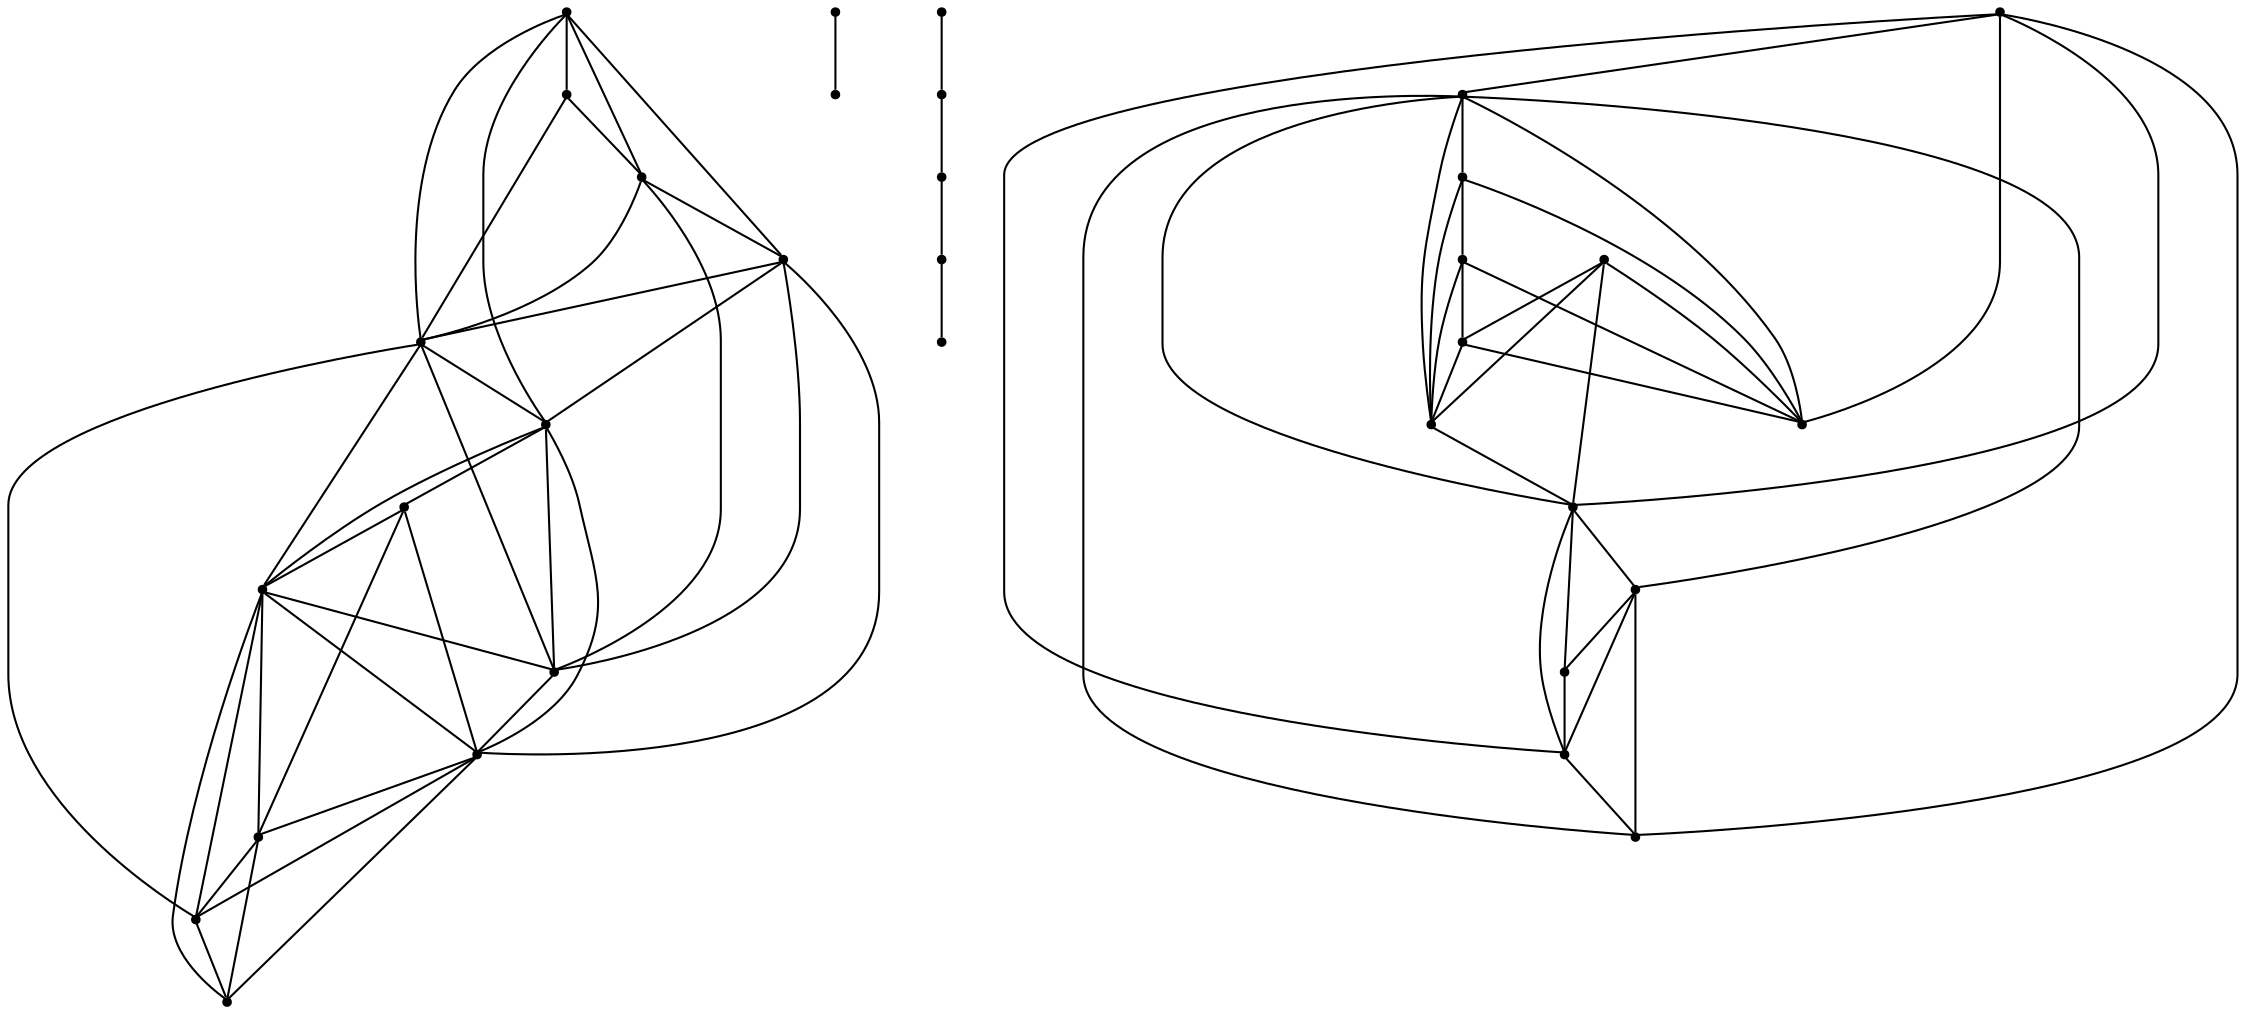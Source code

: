 graph {
  node [shape=point,comment="{\"directed\":false,\"doi\":\"10.4230/LIPIcs.GD.2024.35\",\"figure\":\"1\"}"]

  v0 [pos="1577.6528985639497,2602.208795422644"]
  v1 [pos="1340.5363263024042,2472.6875809050507"]
  v2 [pos="1544.7418158019448,2602.208795422644"]
  v3 [pos="1432.6841019308722,2763.2880898684584"]
  v4 [pos="1426.1052432369029,2526.398396834205"]
  v5 [pos="1478.7630774093964,2602.208795422644"]
  v6 [pos="1373.447409064409,2602.208795422644"]
  v7 [pos="1426.1052432369029,2678.0161421445773"]
  v8 [pos="1373.4441020826202,2678.0161421445773"]
  v9 [pos="1373.4441020826202,2526.398396834205"]
  v10 [pos="1328.4512157384977,2703.286614103669"]
  v11 [pos="1185.724298375003,2602.208795422644"]
  v12 [pos="1080.4053230482266,2526.398396834205"]
  v13 [pos="1139.6453228964783,2763.2880898684584"]
  v14 [pos="1080.4086300300153,2602.208795422644"]
  v15 [pos="930.070185313199,2602.208795422644"]
  v16 [pos="692.953994626475,2472.6875809050507"]
  v17 [pos="897.159102551194,2602.208795422644"]
  v18 [pos="785.1017225580904,2763.2880898684584"]
  v19 [pos="725.8620406888566,2526.398396834205"]
  v20 [pos="680.8691384457832,2703.286614103669"]
  v21 [pos="1516.0312358697352,2602.208795422644"]
  v22 [pos="1426.1019362551142,2602.4987227407205"]
  v23 [pos="1133.066464202509,2678.0161421445773"]
  v24 [pos="1133.066464202509,2526.398396834205"]
  v25 [pos="1080.4053230482266,2678.0161421445773"]
  v26 [pos="868.4485226189845,2602.208795422644"]
  v27 [pos="831.1809524198293,2602.208795422644"]
  v28 [pos="778.5231818431391,2526.398396834205"]
  v29 [pos="778.5231818431391,2678.0161421445773"]
  v30 [pos="778.5198589623994,2602.4987227407205"]
  v31 [pos="725.8620406888566,2678.0161421445773"]
  v32 [pos="725.8653476706454,2602.2087954226445"]

  v0 -- v1 [id="-1",pos="1577.6528985639497,2602.208795422644 1559.9947605362943,2486.3815602399936 1480.9548431857186,2443.207567745254 1340.5363263024042,2472.6875809050507"]
  v2 -- v3 [id="-2",pos="1544.7418158019448,2602.208795422644 1549.0223221527074,2667.479064387954 1511.6708531896127,2721.1733493735337 1432.6841019308722,2763.2880898684584"]
  v4 -- v7 [id="-3",pos="1426.1052432369029,2526.398396834205 1503.699627970957,2582.82333937609 1529.6553648815,2593.1605198765656 1528.3362607225959,2603.7174347654777 1527.0171565636917,2614.27434965439 1498.4197771619445,2625.0512532539483 1426.1052432369029,2678.0161421445773"]
  v31 -- v19 [id="-4",pos="725.8620406888566,2678.0161421445773 717.0846591644296,2665.3811604872403 717.0846591644296,2665.3811604872403 717.0846591644296,2665.3811604872403 708.3106005207422,2652.7461788299033 690.7558056739863,2627.475961193021 690.7558056739863,2602.209049744853 690.7558056739863,2576.93883210797 708.3106005207422,2551.6686144710875 717.0846591644296,2539.0333784915415 725.8620406888566,2526.398396834205 725.8620406888566,2526.398396834205 725.8620406888566,2526.398396834205"]
  v31 -- v18 [id="-5",pos="725.8620406888566,2678.0161421445773 785.1017225580904,2763.2880898684584 785.1017225580904,2763.2880898684584 785.1017225580904,2763.2880898684584"]
  v32 -- v29 [id="-6",pos="725.8653476706454,2602.2087954226445 778.5231818431391,2678.0161421445773 778.5231818431391,2678.0161421445773 778.5231818431391,2678.0161421445773"]
  v32 -- v28 [id="-7",pos="725.8653476706454,2602.2087954226445 778.5231818431391,2526.398396834205 778.5231818431391,2526.398396834205 778.5231818431391,2526.398396834205"]
  v32 -- v30 [id="-8",pos="725.8653476706454,2602.2087954226445 778.5198589623994,2602.4987227407205 778.5198589623994,2602.4987227407205 778.5198589623994,2602.4987227407205"]
  v31 -- v29 [id="-9",pos="725.8620406888566,2678.0161421445773 778.5231818431391,2678.0161421445773 778.5231818431391,2678.0161421445773 778.5231818431391,2678.0161421445773"]
  v31 -- v17 [id="-10",pos="725.8620406888566,2678.0161421445773 734.6401535650253,2686.438530734703 734.6401535650253,2686.438530734703 734.6401535650253,2686.438530734703 743.4142122087128,2694.8639711913343 760.9690070554686,2711.7087483715854 787.2979241417155,2711.7087483715854 813.6267776321588,2711.7087483715854 848.7331239396855,2694.8639711913343 868.5063948002881,2673.803294755157 888.2797292566945,2652.7459245076943 892.7200518619806,2627.475706870812 894.9418984534198,2614.840725213475 897.159102551194,2602.208795422644 897.159102551194,2602.208795422644 897.159102551194,2602.208795422644"]
  v19 -- v17 [id="-11",pos="725.8620406888566,2526.398396834205 734.6388180531492,2517.9760082440794 734.6388180531492,2517.9760082440794 734.6388180531492,2517.9760082440794 743.4162472744289,2509.5503134652386 760.967735139396,2492.7057906071964 787.2965886298393,2492.7057906071964 813.6255057160862,2492.7057906071964 848.7317884278092,2509.5503134652386 868.5051228842156,2530.6109899014164 888.2784573406219,2551.6683601488785 892.718779945908,2576.9385777857615 894.9406265373472,2589.573813765307 897.159102551194,2602.208795422644 897.159102551194,2602.208795422644 897.159102551194,2602.208795422644"]
  v27 -- v30 [id="-13",pos="831.1809524198293,2602.208795422644 778.5198589623994,2602.4987227407205 778.5198589623994,2602.4987227407205 778.5198589623994,2602.4987227407205"]
  v26 -- v29 [id="-14",pos="868.4485226189845,2602.208795422644 778.5231818431391,2678.0161421445773 778.5231818431391,2678.0161421445773 778.5231818431391,2678.0161421445773"]
  v26 -- v28 [id="-15",pos="868.4485226189845,2602.208795422644 778.5231818431391,2526.398396834205 778.5231818431391,2526.398396834205 778.5231818431391,2526.398396834205"]
  v30 -- v28 [id="-16",pos="778.5198589623994,2602.4987227407205 778.5231818431391,2526.398396834205 778.5231818431391,2526.398396834205 778.5231818431391,2526.398396834205"]
  v17 -- v26 [id="-17",pos="897.159102551194,2602.208795422644 868.4485226189845,2602.208795422644 868.4485226189845,2602.208795422644 868.4485226189845,2602.208795422644"]
  v26 -- v27 [id="-18",pos="868.4485226189845,2602.208795422644 831.1809524198293,2602.208795422644 831.1809524198293,2602.208795422644 831.1809524198293,2602.208795422644"]
  v17 -- v15 [id="-19",pos="897.159102551194,2602.208795422644 930.070185313199,2602.208795422644 930.070185313199,2602.208795422644 930.070185313199,2602.208795422644"]
  v28 -- v19 [id="-20",pos="778.5231818431391,2526.398396834205 725.8620406888566,2526.398396834205 725.8620406888566,2526.398396834205 725.8620406888566,2526.398396834205"]
  v5 -- v6 [id="-21",pos="1478.7630774093964,2602.208795422644 1443.9132129779118,2635.258475105707 1408.8069302661888,2635.258475105707 1373.447409064409,2602.208795422644"]
  v3 -- v9 [id="-22",pos="1432.6841019308722,2763.2880898684584 1345.546403712416,2719.8943629852815 1339.323935901992,2685.6692060529645 1333.9508536448573,2651.7535592488043 1328.5812055611184,2617.837912444644 1324.0641228208503,2584.2353362795648 1373.4441020826202,2526.398396834205"]
  v3 -- v0 [id="-23",pos="1432.6841019308722,2763.2880898684584 1511.6707259980055,2746.4435670104162 1559.9947605362943,2692.749282024837 1577.6528985639497,2602.208795422644"]
  v24 -- v25 [id="-24",pos="1133.066464202509,2526.398396834205 1080.4053230482266,2678.0161421445773 1080.4053230482266,2678.0161421445773 1080.4053230482266,2678.0161421445773"]
  v23 -- v24 [id="-25",pos="1133.066464202509,2678.0161421445773 1133.066464202509,2526.398396834205 1133.066464202509,2526.398396834205 1133.066464202509,2526.398396834205"]
  v13 -- v23 [id="-26",pos="1139.6453228964783,2763.2880898684584 1133.066464202509,2678.0161421445773 1133.066464202509,2678.0161421445773 1133.066464202509,2678.0161421445773"]
  v7 -- v3 [id="-27",pos="1426.1052432369029,2678.0161421445773 1422.8974709017798,2707.0795755262957 1443.7900915020832,2737.974637456073 1432.6841019308722,2763.2880898684584"]
  v31 -- v20 [id="-28",pos="725.8620406888566,2678.0161421445773 680.8691384457832,2703.286614103669 680.8691384457832,2703.286614103669 680.8691384457832,2703.286614103669"]
  v4 -- v8 [id="-29",pos="1426.1052432369029,2526.398396834205 1364.953171956696,2553.3069581404293 1324.0575088572728,2584.2388967904885 1373.4441020826202,2678.0161421445773"]
  v9 -- v10 [id="-30",pos="1373.4441020826202,2526.398396834205 1329.56376072721,2562.188906961927 1314.2041022343685,2621.151730825818 1328.4512157384977,2703.286614103669"]
  v8 -- v9 [id="-31",pos="1373.4441020826202,2678.0161421445773 1364.6667364571442,2665.3811604872403 1364.6667364571442,2665.3811604872403 1364.6667364571442,2665.3811604872403 1355.8926778134569,2652.7461788299033 1338.3378193708973,2627.475961193021 1338.3378193708973,2602.209049744853 1338.3378193708973,2576.93883210797 1355.8926778134569,2551.6686144710875 1364.6667364571442,2539.0333784915415 1373.4441020826202,2526.398396834205 1373.4441020826202,2526.398396834205 1373.4441020826202,2526.398396834205"]
  v8 -- v3 [id="-32",pos="1373.4441020826202,2678.0161421445773 1432.6841019308722,2763.2880898684584 1432.6841019308722,2763.2880898684584 1432.6841019308722,2763.2880898684584"]
  v6 -- v7 [id="-33",pos="1373.447409064409,2602.208795422644 1426.1052432369029,2678.0161421445773 1426.1052432369029,2678.0161421445773 1426.1052432369029,2678.0161421445773"]
  v6 -- v9 [id="-34",pos="1373.447409064409,2602.208795422644 1373.4441020826202,2526.398396834205 1373.4441020826202,2526.398396834205 1373.4441020826202,2526.398396834205"]
  v6 -- v22 [id="-35",pos="1373.447409064409,2602.208795422644 1426.1019362551142,2602.4987227407205 1426.1019362551142,2602.4987227407205 1426.1019362551142,2602.4987227407205"]
  v6 -- v4 [id="-36",pos="1373.447409064409,2602.208795422644 1426.1052432369029,2526.398396834205 1426.1052432369029,2526.398396834205 1426.1052432369029,2526.398396834205"]
  v8 -- v10 [id="-37",pos="1373.4441020826202,2678.0161421445773 1328.4512157384977,2703.286614103669 1328.4512157384977,2703.286614103669 1328.4512157384977,2703.286614103669"]
  v9 -- v1 [id="-38",pos="1373.4441020826202,2526.398396834205 1340.5363263024042,2472.6875809050507 1340.5363263024042,2472.6875809050507 1340.5363263024042,2472.6875809050507"]
  v9 -- v2 [id="-39",pos="1373.4441020826202,2526.398396834205 1382.2215948997036,2517.9760082440794 1382.2215948997036,2517.9760082440794 1382.2215948997036,2517.9760082440794 1390.9989605251799,2509.5503134652386 1408.5503847943432,2492.7057906071964 1434.8793018805902,2492.7057906071964 1461.208218966837,2492.7057906071964 1496.31450167856,2509.5503134652386 1516.0878361349664,2530.6109899014164 1535.8611705913727,2551.6683601488785 1540.3014296008553,2576.9385777857615 1542.523339788098,2589.573813765307 1544.7418158019448,2602.208795422644 1544.7418158019448,2602.208795422644 1544.7418158019448,2602.208795422644"]
  v22 -- v4 [id="-40",pos="1426.1019362551142,2602.4987227407205 1426.1052432369029,2526.398396834205 1426.1052432369029,2526.398396834205 1426.1052432369029,2526.398396834205"]
  v22 -- v7 [id="-41",pos="1426.1019362551142,2602.4987227407205 1426.101936255114,2627.475961193021 1426.101936255114,2627.475961193021 1426.101936255114,2627.475961193021 1426.1052432369029,2678.0161421445773 1426.1052432369029,2678.0161421445773 1426.1052432369029,2678.0161421445773"]
  v4 -- v5 [id="-42",pos="1426.1052432369029,2526.398396834205 1478.7630774093964,2602.208795422644 1478.7630774093964,2602.208795422644 1478.7630774093964,2602.208795422644"]
  v4 -- v9 [id="-43",pos="1426.1052432369029,2526.398396834205 1373.4441020826202,2526.398396834205 1373.4441020826202,2526.398396834205 1373.4441020826202,2526.398396834205"]
  v5 -- v22 [id="-44",pos="1478.7630774093964,2602.208795422644 1426.1019362551142,2602.4987227407205 1426.1019362551142,2602.4987227407205 1426.1019362551142,2602.4987227407205"]
  v21 -- v7 [id="-45",pos="1516.0312358697352,2602.208795422644 1426.1052432369029,2678.0161421445773 1426.1052432369029,2678.0161421445773 1426.1052432369029,2678.0161421445773"]
  v21 -- v4 [id="-46",pos="1516.0312358697352,2602.208795422644 1426.1052432369029,2526.398396834205 1426.1052432369029,2526.398396834205 1426.1052432369029,2526.398396834205"]
  v2 -- v8 [id="-47",pos="1544.7418158019448,2602.208795422644 1542.5232125964908,2614.840725213475 1542.5232125964908,2614.840725213475 1542.5232125964908,2614.840725213475 1540.3014296008553,2627.475706870812 1535.8610433997655,2652.7459245076943 1516.0878361349664,2673.803294755157 1496.31450167856,2694.8639711913343 1461.208218966837,2711.7087483715854 1434.8793018805902,2711.7087483715854 1408.5503847943432,2711.7087483715854 1390.9989605251799,2694.8639711913343 1382.2214677080965,2686.438530734703 1373.4441020826202,2678.0161421445773 1373.4441020826202,2678.0161421445773 1373.4441020826202,2678.0161421445773"]
  v2 -- v21 [id="-48",pos="1544.7418158019448,2602.208795422644 1516.0312358697352,2602.208795422644 1516.0312358697352,2602.208795422644 1516.0312358697352,2602.208795422644"]
  v4 -- v2 [id="-49",pos="1426.1052432369029,2526.398396834205 1544.7418158019448,2602.208795422644 1544.7418158019448,2602.208795422644 1544.7418158019448,2602.208795422644"]
  v20 -- v18 [id="-50",pos="680.8691384457832,2703.286614103669 706.115082592006,2743.2899716208112 741.221365303729,2763.2883441906674 785.1017225580904,2763.2880898684584"]
  v20 -- v15 [id="-51",pos="680.8691384457832,2703.286614103669 679.7861655057592,2832.7813791115427 956.2394769323332,2858.0515967484253 930.070185313199,2602.208795422644"]
  v32 -- v19 [id="-52",pos="725.8653476706454,2602.2087954226445 725.8620406888566,2526.398396834205 725.8620406888566,2526.398396834205 725.8620406888566,2526.398396834205"]
  v16 -- v20 [id="-53",pos="692.953994626475,2472.6875809050507 657.8443413371596,2548.4982338156988 653.4573120153159,2625.364578215238 680.8691384457832,2703.286614103669"]
  v19 -- v16 [id="-54",pos="725.8620406888566,2526.398396834205 692.953994626475,2472.6875809050507 692.953994626475,2472.6875809050507 692.953994626475,2472.6875809050507"]
  v19 -- v15 [id="-55",pos="725.8620406888566,2526.398396834205 771.9373117118196,2409.5154701626634 916.7462284945701,2535.862997836153 930.070185313199,2602.208795422644"]
  v19 -- v20 [id="-56",pos="725.8620406888566,2526.398396834205 681.9814290512808,2562.188906961927 666.6217705584394,2621.151730825818 680.8691384457832,2703.286614103669"]
  v29 -- v17 [id="-57",pos="778.5231818431391,2678.0161421445773 897.159102551194,2602.208795422644 897.159102551194,2602.208795422644 897.159102551194,2602.208795422644"]
  v18 -- v15 [id="-58",pos="785.1017225580904,2763.2880898684584 864.0884579178801,2746.4435670104162 912.4124924561688,2692.749282024837 930.070185313199,2602.208795422644"]
  v30 -- v29 [id="-59",pos="778.5198589623994,2602.4987227407205 778.5198589623994,2627.475961193021 778.5198589623994,2627.475961193021 778.5198589623994,2627.475961193021 778.5231818431391,2678.0161421445773 778.5231818431391,2678.0161421445773 778.5231818431391,2678.0161421445773"]
  v29 -- v27 [id="-60",pos="778.5231818431391,2678.0161421445773 831.1809524198293,2602.208795422644 831.1809524198293,2602.208795422644 831.1809524198293,2602.208795422644"]
  v28 -- v27 [id="-61",pos="778.5231818431391,2526.398396834205 831.1809524198293,2602.208795422644 831.1809524198293,2602.208795422644 831.1809524198293,2602.208795422644"]
  v28 -- v17 [id="-62",pos="778.5231818431391,2526.398396834205 897.159102551194,2602.208795422644 897.159102551194,2602.208795422644 897.159102551194,2602.208795422644"]
  v17 -- v18 [id="-63",pos="897.159102551194,2602.208795422644 901.4395453061529,2667.479064387954 864.0880763430582,2721.1733493735337 785.1017225580904,2763.2880898684584"]
  v15 -- v16 [id="-64",pos="930.070185313199,2602.208795422644 912.4121108813471,2486.3815602399936 833.3721299349677,2443.207567745254 692.953994626475,2472.6875809050507"]
  v14 -- v11 [id="-65",pos="1080.4086300300153,2602.208795422644 1105.1087313936775,2482.621660704516 1119.738946018877,2484.9326866162373 1136.8706379840792,2487.0476301049434 1154.0024571408885,2489.1656254601558 1173.6358808293078,2491.0905902588593 1185.724298375003,2602.208795422644"]
  v12 -- v13 [id="-66",pos="1080.4053230482266,2526.398396834205 1028.6504220956788,2605.139604557306 1037.541051847421,2725.419512972312 1139.6453228964783,2763.2880898684584"]
  v10 -- v3 [id="-67",pos="1328.4512157384977,2703.286614103669 1353.6974778637386,2743.2899716208112 1388.8037605754619,2763.2883441906674 1432.6841019308722,2763.2880898684584"]
  v10 -- v0 [id="-68",pos="1328.4512157384977,2703.286614103669 1327.368560777492,2832.7813791115427 1603.8218086082622,2858.0515967484253 1577.6528985639497,2602.208795422644"]
  v21 -- v5 [id="-69",pos="1516.0312358697352,2602.208795422644 1478.7630774093964,2602.208795422644 1478.7630774093964,2602.208795422644 1478.7630774093964,2602.208795422644"]
  v7 -- v2 [id="-70",pos="1426.1052432369029,2678.0161421445773 1544.7418158019448,2602.208795422644 1544.7418158019448,2602.208795422644 1544.7418158019448,2602.208795422644"]
  v1 -- v10 [id="-71",pos="1340.5363263024042,2472.6875809050507 1305.4267366088923,2548.4982338156988 1301.039643691245,2625.364578215238 1328.4512157384977,2703.286614103669"]
  v8 -- v7 [id="-72",pos="1373.4441020826202,2678.0161421445773 1426.1052432369029,2678.0161421445773 1426.1052432369029,2678.0161421445773 1426.1052432369029,2678.0161421445773"]
  v9 -- v0 [id="-73",pos="1373.4441020826202,2526.398396834205 1419.5196433877486,2409.5154701626634 1564.3285601704993,2535.862997836153 1577.6528985639497,2602.208795422644"]
  v7 -- v5 [id="-74",pos="1426.1052432369029,2678.0161421445773 1478.7630774093964,2602.208795422644 1478.7630774093964,2602.208795422644 1478.7630774093964,2602.208795422644"]
  v2 -- v0 [id="-76",pos="1544.7418158019448,2602.208795422644 1577.6528985639497,2602.208795422644 1577.6528985639497,2602.208795422644 1577.6528985639497,2602.208795422644"]
}
